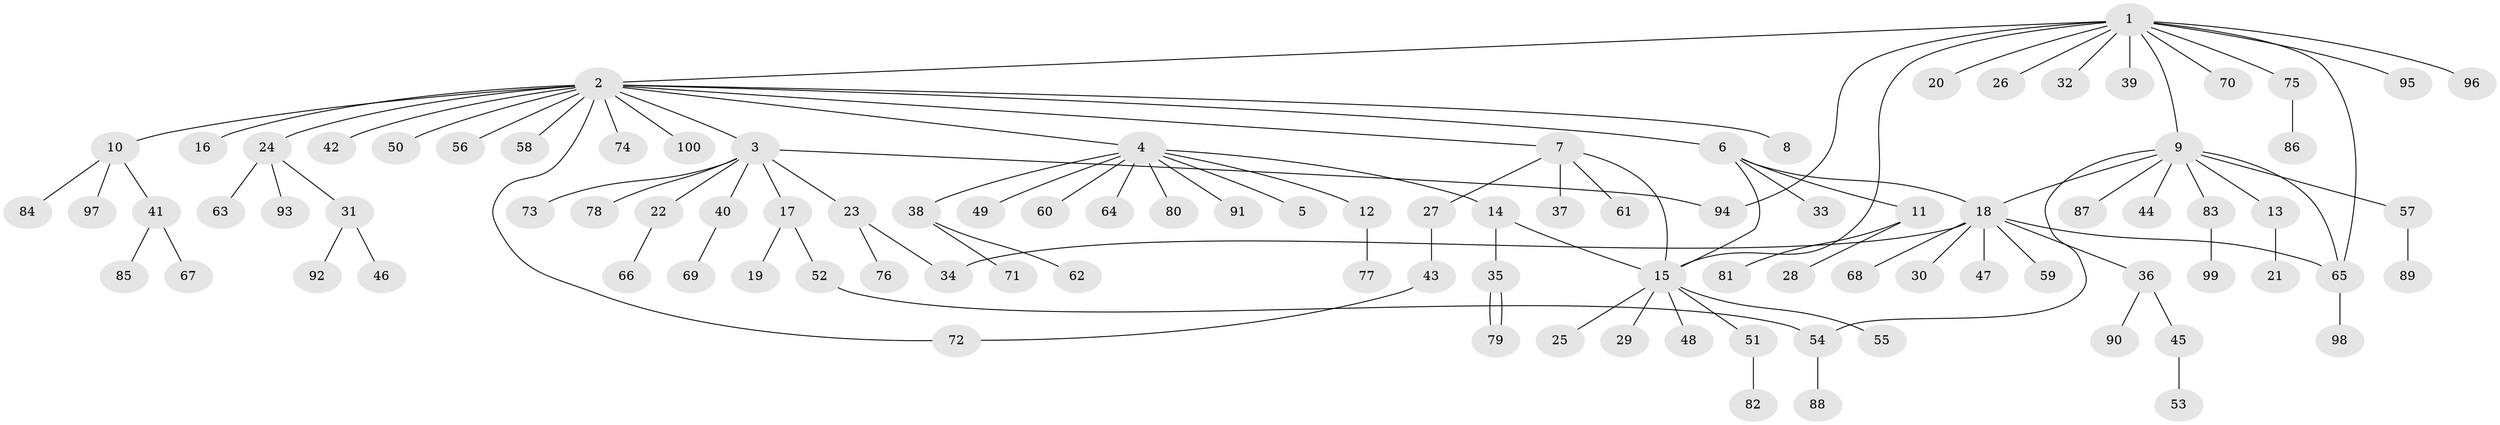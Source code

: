// coarse degree distribution, {1: 0.5483870967741935, 11: 0.03225806451612903, 2: 0.16129032258064516, 5: 0.0967741935483871, 6: 0.03225806451612903, 4: 0.03225806451612903, 3: 0.06451612903225806, 9: 0.03225806451612903}
// Generated by graph-tools (version 1.1) at 2025/36/03/04/25 23:36:40]
// undirected, 100 vertices, 110 edges
graph export_dot {
  node [color=gray90,style=filled];
  1;
  2;
  3;
  4;
  5;
  6;
  7;
  8;
  9;
  10;
  11;
  12;
  13;
  14;
  15;
  16;
  17;
  18;
  19;
  20;
  21;
  22;
  23;
  24;
  25;
  26;
  27;
  28;
  29;
  30;
  31;
  32;
  33;
  34;
  35;
  36;
  37;
  38;
  39;
  40;
  41;
  42;
  43;
  44;
  45;
  46;
  47;
  48;
  49;
  50;
  51;
  52;
  53;
  54;
  55;
  56;
  57;
  58;
  59;
  60;
  61;
  62;
  63;
  64;
  65;
  66;
  67;
  68;
  69;
  70;
  71;
  72;
  73;
  74;
  75;
  76;
  77;
  78;
  79;
  80;
  81;
  82;
  83;
  84;
  85;
  86;
  87;
  88;
  89;
  90;
  91;
  92;
  93;
  94;
  95;
  96;
  97;
  98;
  99;
  100;
  1 -- 2;
  1 -- 9;
  1 -- 15;
  1 -- 20;
  1 -- 26;
  1 -- 32;
  1 -- 39;
  1 -- 65;
  1 -- 70;
  1 -- 75;
  1 -- 94;
  1 -- 95;
  1 -- 96;
  2 -- 3;
  2 -- 4;
  2 -- 6;
  2 -- 7;
  2 -- 8;
  2 -- 10;
  2 -- 16;
  2 -- 24;
  2 -- 42;
  2 -- 50;
  2 -- 56;
  2 -- 58;
  2 -- 72;
  2 -- 74;
  2 -- 100;
  3 -- 17;
  3 -- 22;
  3 -- 23;
  3 -- 40;
  3 -- 73;
  3 -- 78;
  3 -- 94;
  4 -- 5;
  4 -- 12;
  4 -- 14;
  4 -- 38;
  4 -- 49;
  4 -- 60;
  4 -- 64;
  4 -- 80;
  4 -- 91;
  6 -- 11;
  6 -- 15;
  6 -- 18;
  6 -- 33;
  7 -- 15;
  7 -- 27;
  7 -- 37;
  7 -- 61;
  9 -- 13;
  9 -- 18;
  9 -- 44;
  9 -- 54;
  9 -- 57;
  9 -- 65;
  9 -- 83;
  9 -- 87;
  10 -- 41;
  10 -- 84;
  10 -- 97;
  11 -- 28;
  11 -- 81;
  12 -- 77;
  13 -- 21;
  14 -- 15;
  14 -- 35;
  15 -- 25;
  15 -- 29;
  15 -- 48;
  15 -- 51;
  15 -- 55;
  17 -- 19;
  17 -- 52;
  18 -- 30;
  18 -- 34;
  18 -- 36;
  18 -- 47;
  18 -- 59;
  18 -- 65;
  18 -- 68;
  22 -- 66;
  23 -- 34;
  23 -- 76;
  24 -- 31;
  24 -- 63;
  24 -- 93;
  27 -- 43;
  31 -- 46;
  31 -- 92;
  35 -- 79;
  35 -- 79;
  36 -- 45;
  36 -- 90;
  38 -- 62;
  38 -- 71;
  40 -- 69;
  41 -- 67;
  41 -- 85;
  43 -- 72;
  45 -- 53;
  51 -- 82;
  52 -- 54;
  54 -- 88;
  57 -- 89;
  65 -- 98;
  75 -- 86;
  83 -- 99;
}
